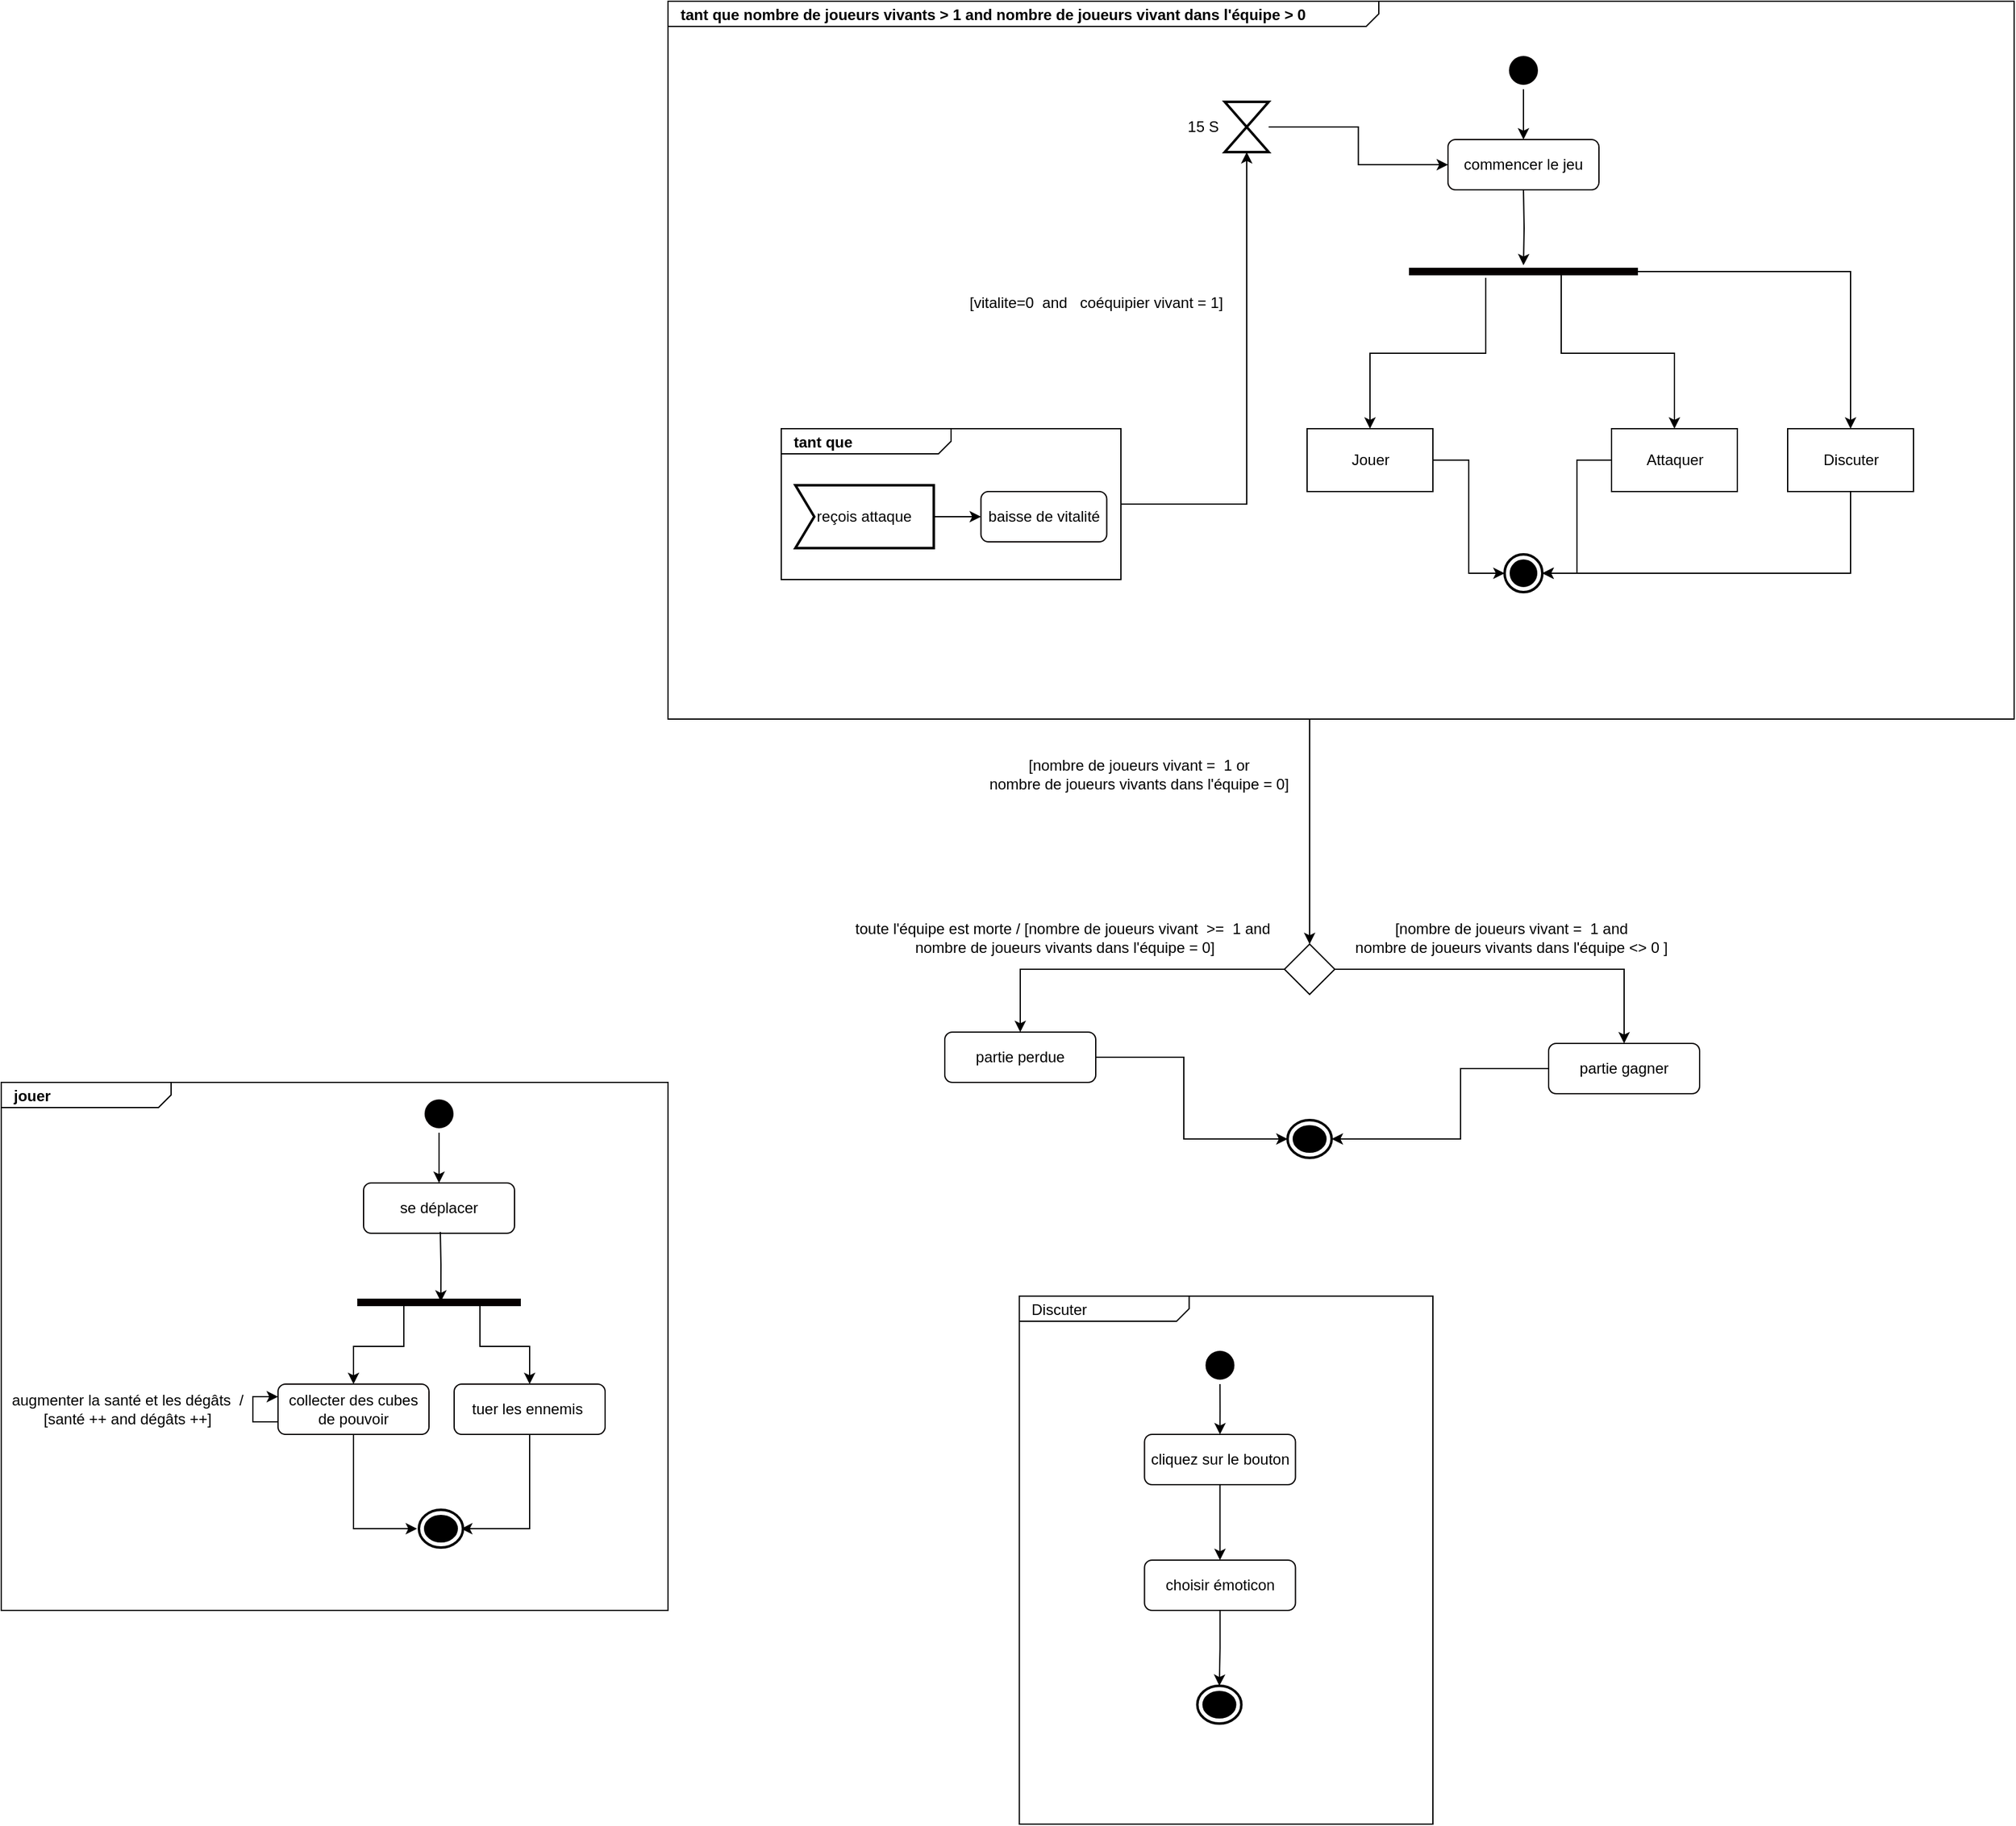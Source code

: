<mxfile version="16.1.2" type="device"><diagram id="SnETIpdaTg7gZXl9HcU2" name="Page-1"><mxGraphModel dx="3955" dy="1840" grid="1" gridSize="10" guides="1" tooltips="1" connect="1" arrows="1" fold="1" page="1" pageScale="1" pageWidth="827" pageHeight="1169" math="0" shadow="0"><root><mxCell id="0"/><mxCell id="1" parent="0"/><mxCell id="HeRPTqipB5hUjo-CESQm-43" style="edgeStyle=orthogonalEdgeStyle;rounded=0;orthogonalLoop=1;jettySize=auto;html=1;entryX=0.5;entryY=0;entryDx=0;entryDy=0;" parent="1" source="HeRPTqipB5hUjo-CESQm-49" target="HeRPTqipB5hUjo-CESQm-39" edge="1"><mxGeometry relative="1" as="geometry"><mxPoint x="762" y="810" as="sourcePoint"/><Array as="points"><mxPoint x="970" y="810"/></Array></mxGeometry></mxCell><mxCell id="HeRPTqipB5hUjo-CESQm-59" style="edgeStyle=orthogonalEdgeStyle;rounded=0;orthogonalLoop=1;jettySize=auto;html=1;entryX=1;entryY=0.5;entryDx=0;entryDy=0;entryPerimeter=0;" parent="1" source="HeRPTqipB5hUjo-CESQm-39" target="HeRPTqipB5hUjo-CESQm-40" edge="1"><mxGeometry relative="1" as="geometry"><Array as="points"><mxPoint x="840" y="889"/><mxPoint x="840" y="945"/></Array></mxGeometry></mxCell><mxCell id="HeRPTqipB5hUjo-CESQm-39" value="partie gagner" style="rounded=1;whiteSpace=wrap;html=1;strokeColor=#050000;" parent="1" vertex="1"><mxGeometry x="910" y="869" width="120" height="40" as="geometry"/></mxCell><mxCell id="HeRPTqipB5hUjo-CESQm-40" value="" style="html=1;shape=mxgraph.sysml.actFinal;strokeWidth=2;verticalLabelPosition=bottom;verticalAlignment=top;" parent="1" vertex="1"><mxGeometry x="702.5" y="930" width="35" height="30" as="geometry"/></mxCell><mxCell id="HeRPTqipB5hUjo-CESQm-44" value="[nombre de joueurs vivant =&amp;nbsp; 1 and&lt;br&gt;nombre de joueurs vivants dans l'équipe &amp;lt;&amp;gt; 0 ]" style="text;html=1;align=center;verticalAlign=middle;resizable=0;points=[];autosize=1;strokeColor=none;fillColor=none;" parent="1" vertex="1"><mxGeometry x="750" y="770" width="260" height="30" as="geometry"/></mxCell><mxCell id="HeRPTqipB5hUjo-CESQm-46" value="[nombre de joueurs vivant =&amp;nbsp; 1 or &lt;br&gt;nombre de joueurs vivants dans l'équipe = 0]" style="text;html=1;align=center;verticalAlign=middle;resizable=0;points=[];autosize=1;strokeColor=none;fillColor=none;" parent="1" vertex="1"><mxGeometry x="458.75" y="640" width="250" height="30" as="geometry"/></mxCell><mxCell id="3vpzyYbNYUWMc5JPfcPG-70" style="edgeStyle=orthogonalEdgeStyle;rounded=0;orthogonalLoop=1;jettySize=auto;html=1;exitX=0;exitY=0.5;exitDx=0;exitDy=0;" edge="1" parent="1" source="HeRPTqipB5hUjo-CESQm-49" target="3vpzyYbNYUWMc5JPfcPG-69"><mxGeometry relative="1" as="geometry"/></mxCell><mxCell id="HeRPTqipB5hUjo-CESQm-49" value="" style="rhombus;whiteSpace=wrap;html=1;" parent="1" vertex="1"><mxGeometry x="700" y="790" width="40" height="40" as="geometry"/></mxCell><mxCell id="3vpzyYbNYUWMc5JPfcPG-19" value="&lt;p style=&quot;margin: 0px ; margin-top: 4px ; margin-left: 10px ; text-align: left&quot;&gt;&lt;b&gt;jouer&lt;/b&gt;&lt;/p&gt;" style="html=1;shape=mxgraph.sysml.package;align=left;spacingLeft=5;verticalAlign=top;spacingTop=-3;labelX=135;html=1;overflow=fill;" vertex="1" parent="1"><mxGeometry x="-320" y="900" width="530" height="420" as="geometry"/></mxCell><mxCell id="3vpzyYbNYUWMc5JPfcPG-20" value="se déplacer" style="rounded=1;whiteSpace=wrap;html=1;strokeColor=#050000;" vertex="1" parent="1"><mxGeometry x="-32" y="980" width="120" height="40" as="geometry"/></mxCell><mxCell id="3vpzyYbNYUWMc5JPfcPG-21" style="edgeStyle=orthogonalEdgeStyle;rounded=0;orthogonalLoop=1;jettySize=auto;html=1;entryX=0.511;entryY=0.44;entryDx=0;entryDy=0;entryPerimeter=0;endArrow=classic;endFill=1;" edge="1" parent="1" target="3vpzyYbNYUWMc5JPfcPG-24"><mxGeometry relative="1" as="geometry"><mxPoint x="29" y="1019" as="sourcePoint"/></mxGeometry></mxCell><mxCell id="3vpzyYbNYUWMc5JPfcPG-22" style="edgeStyle=orthogonalEdgeStyle;rounded=0;orthogonalLoop=1;jettySize=auto;html=1;entryX=0.5;entryY=0;entryDx=0;entryDy=0;exitX=0.75;exitY=0.5;exitDx=0;exitDy=0;exitPerimeter=0;" edge="1" parent="1" source="3vpzyYbNYUWMc5JPfcPG-24" target="3vpzyYbNYUWMc5JPfcPG-28"><mxGeometry relative="1" as="geometry"><Array as="points"><mxPoint x="60" y="1110"/><mxPoint x="100" y="1110"/></Array></mxGeometry></mxCell><mxCell id="3vpzyYbNYUWMc5JPfcPG-23" style="edgeStyle=orthogonalEdgeStyle;rounded=0;orthogonalLoop=1;jettySize=auto;html=1;entryX=0.5;entryY=0;entryDx=0;entryDy=0;exitX=0.25;exitY=0.5;exitDx=0;exitDy=0;exitPerimeter=0;" edge="1" parent="1" source="3vpzyYbNYUWMc5JPfcPG-24" target="3vpzyYbNYUWMc5JPfcPG-26"><mxGeometry relative="1" as="geometry"><Array as="points"><mxPoint y="1075"/><mxPoint y="1110"/><mxPoint x="-40" y="1110"/></Array></mxGeometry></mxCell><mxCell id="3vpzyYbNYUWMc5JPfcPG-24" value="" style="shape=line;html=1;strokeWidth=6;strokeColor=#050000;" vertex="1" parent="1"><mxGeometry x="-37" y="1070" width="130" height="10" as="geometry"/></mxCell><mxCell id="3vpzyYbNYUWMc5JPfcPG-25" style="edgeStyle=orthogonalEdgeStyle;rounded=0;orthogonalLoop=1;jettySize=auto;html=1;entryX=0;entryY=0.5;entryDx=0;entryDy=0;entryPerimeter=0;" edge="1" parent="1" source="3vpzyYbNYUWMc5JPfcPG-26"><mxGeometry relative="1" as="geometry"><Array as="points"><mxPoint x="-40" y="1255"/></Array><mxPoint x="10.5" y="1255" as="targetPoint"/></mxGeometry></mxCell><mxCell id="3vpzyYbNYUWMc5JPfcPG-26" value="collecter des cubes de pouvoir&lt;br&gt;" style="rounded=1;whiteSpace=wrap;html=1;strokeColor=#050000;" vertex="1" parent="1"><mxGeometry x="-100" y="1140" width="120" height="40" as="geometry"/></mxCell><mxCell id="3vpzyYbNYUWMc5JPfcPG-27" style="edgeStyle=orthogonalEdgeStyle;rounded=0;orthogonalLoop=1;jettySize=auto;html=1;" edge="1" parent="1" source="3vpzyYbNYUWMc5JPfcPG-28"><mxGeometry relative="1" as="geometry"><Array as="points"><mxPoint x="100" y="1255"/></Array><mxPoint x="45.5" y="1255.048" as="targetPoint"/></mxGeometry></mxCell><mxCell id="3vpzyYbNYUWMc5JPfcPG-28" value="tuer les ennemis&amp;nbsp;" style="rounded=1;whiteSpace=wrap;html=1;strokeColor=#050000;" vertex="1" parent="1"><mxGeometry x="40" y="1140" width="120" height="40" as="geometry"/></mxCell><mxCell id="3vpzyYbNYUWMc5JPfcPG-29" style="edgeStyle=orthogonalEdgeStyle;rounded=0;orthogonalLoop=1;jettySize=auto;html=1;" edge="1" parent="1" source="3vpzyYbNYUWMc5JPfcPG-26"><mxGeometry relative="1" as="geometry"><mxPoint x="-100" y="1150" as="targetPoint"/><Array as="points"><mxPoint x="-120" y="1170"/><mxPoint x="-120" y="1150"/><mxPoint x="-100" y="1150"/></Array></mxGeometry></mxCell><mxCell id="3vpzyYbNYUWMc5JPfcPG-30" value="augmenter la santé et les dégâts&amp;nbsp; /&lt;br&gt;[santé ++ and dégâts ++]" style="text;html=1;align=center;verticalAlign=middle;resizable=0;points=[];autosize=1;strokeColor=none;fillColor=none;" vertex="1" parent="1"><mxGeometry x="-320" y="1145" width="200" height="30" as="geometry"/></mxCell><mxCell id="3vpzyYbNYUWMc5JPfcPG-31" value="" style="html=1;shape=mxgraph.sysml.actFinal;strokeWidth=2;verticalLabelPosition=bottom;verticalAlignment=top;" vertex="1" parent="1"><mxGeometry x="12" y="1240" width="35" height="30" as="geometry"/></mxCell><mxCell id="3vpzyYbNYUWMc5JPfcPG-32" style="edgeStyle=orthogonalEdgeStyle;rounded=0;orthogonalLoop=1;jettySize=auto;html=1;" edge="1" parent="1" source="3vpzyYbNYUWMc5JPfcPG-33"><mxGeometry relative="1" as="geometry"><mxPoint x="28.0" y="980" as="targetPoint"/></mxGeometry></mxCell><mxCell id="3vpzyYbNYUWMc5JPfcPG-33" value="" style="ellipse;html=1;shape=startState;fillColor=#000000;strokeColor=#050000;" vertex="1" parent="1"><mxGeometry x="13" y="910" width="30" height="30" as="geometry"/></mxCell><mxCell id="3vpzyYbNYUWMc5JPfcPG-78" style="edgeStyle=orthogonalEdgeStyle;rounded=0;orthogonalLoop=1;jettySize=auto;html=1;entryX=0.5;entryY=0;entryDx=0;entryDy=0;" edge="1" parent="1" source="3vpzyYbNYUWMc5JPfcPG-41" target="HeRPTqipB5hUjo-CESQm-49"><mxGeometry relative="1" as="geometry"><Array as="points"><mxPoint x="720" y="640"/><mxPoint x="720" y="640"/></Array></mxGeometry></mxCell><mxCell id="3vpzyYbNYUWMc5JPfcPG-41" value="&lt;p style=&quot;margin: 0px ; margin-top: 4px ; margin-left: 10px ; text-align: left&quot;&gt;&lt;b&gt;tant que nombre de joueurs vivants &amp;gt; 1 and nombre de joueurs vivant dans l'équipe &amp;gt; 0&lt;/b&gt;&lt;/p&gt;&lt;b&gt;&lt;br&gt;&lt;/b&gt;&lt;p style=&quot;margin: 0px ; margin-top: 4px ; margin-left: 10px ; text-align: left&quot;&gt;&lt;b&gt;&amp;nbsp;&lt;/b&gt;&lt;/p&gt;" style="html=1;shape=mxgraph.sysml.package;align=left;spacingLeft=5;verticalAlign=top;spacingTop=-3;labelX=565.78;html=1;overflow=fill;" vertex="1" parent="1"><mxGeometry x="210" y="40" width="1070" height="571" as="geometry"/></mxCell><mxCell id="3vpzyYbNYUWMc5JPfcPG-42" style="edgeStyle=orthogonalEdgeStyle;rounded=0;orthogonalLoop=1;jettySize=auto;html=1;" edge="1" parent="1" source="3vpzyYbNYUWMc5JPfcPG-43" target="3vpzyYbNYUWMc5JPfcPG-44"><mxGeometry relative="1" as="geometry"/></mxCell><mxCell id="3vpzyYbNYUWMc5JPfcPG-43" value="" style="ellipse;html=1;shape=startState;fillColor=#000000;strokeColor=#050000;" vertex="1" parent="1"><mxGeometry x="875" y="80" width="30" height="30" as="geometry"/></mxCell><mxCell id="3vpzyYbNYUWMc5JPfcPG-44" value="commencer le jeu" style="rounded=1;whiteSpace=wrap;html=1;strokeColor=#050000;" vertex="1" parent="1"><mxGeometry x="830" y="150" width="120" height="40" as="geometry"/></mxCell><mxCell id="3vpzyYbNYUWMc5JPfcPG-45" style="edgeStyle=orthogonalEdgeStyle;rounded=0;orthogonalLoop=1;jettySize=auto;html=1;exitX=0.659;exitY=0.56;exitDx=0;exitDy=0;exitPerimeter=0;entryX=0.5;entryY=0;entryDx=0;entryDy=0;" edge="1" parent="1" source="3vpzyYbNYUWMc5JPfcPG-47" target="3vpzyYbNYUWMc5JPfcPG-64"><mxGeometry relative="1" as="geometry"><Array as="points"><mxPoint x="920" y="256"/><mxPoint x="920" y="320"/><mxPoint x="1010" y="320"/></Array><mxPoint x="1027.048" y="380" as="targetPoint"/></mxGeometry></mxCell><mxCell id="3vpzyYbNYUWMc5JPfcPG-46" style="edgeStyle=orthogonalEdgeStyle;rounded=0;orthogonalLoop=1;jettySize=auto;html=1;entryX=0.5;entryY=0;entryDx=0;entryDy=0;" edge="1" parent="1" source="3vpzyYbNYUWMc5JPfcPG-47" target="3vpzyYbNYUWMc5JPfcPG-66"><mxGeometry relative="1" as="geometry"><Array as="points"><mxPoint x="860" y="320"/><mxPoint x="768" y="320"/></Array></mxGeometry></mxCell><mxCell id="3vpzyYbNYUWMc5JPfcPG-88" style="edgeStyle=orthogonalEdgeStyle;rounded=0;orthogonalLoop=1;jettySize=auto;html=1;entryX=0.5;entryY=0;entryDx=0;entryDy=0;" edge="1" parent="1" source="3vpzyYbNYUWMc5JPfcPG-47" target="3vpzyYbNYUWMc5JPfcPG-87"><mxGeometry relative="1" as="geometry"/></mxCell><mxCell id="3vpzyYbNYUWMc5JPfcPG-47" value="" style="shape=line;html=1;strokeWidth=6;strokeColor=#050000;" vertex="1" parent="1"><mxGeometry x="799" y="250" width="182" height="10" as="geometry"/></mxCell><mxCell id="3vpzyYbNYUWMc5JPfcPG-48" style="edgeStyle=orthogonalEdgeStyle;rounded=0;orthogonalLoop=1;jettySize=auto;html=1;" edge="1" parent="1" target="3vpzyYbNYUWMc5JPfcPG-47"><mxGeometry relative="1" as="geometry"><mxPoint x="890.0" y="190" as="sourcePoint"/></mxGeometry></mxCell><mxCell id="3vpzyYbNYUWMc5JPfcPG-49" style="edgeStyle=orthogonalEdgeStyle;rounded=0;orthogonalLoop=1;jettySize=auto;html=1;entryX=0.5;entryY=1;entryDx=0;entryDy=0;entryPerimeter=0;" edge="1" parent="1" source="3vpzyYbNYUWMc5JPfcPG-50" target="3vpzyYbNYUWMc5JPfcPG-52"><mxGeometry relative="1" as="geometry"><mxPoint x="650" y="440" as="targetPoint"/></mxGeometry></mxCell><mxCell id="3vpzyYbNYUWMc5JPfcPG-50" value="&lt;p style=&quot;margin: 0px ; margin-top: 4px ; margin-left: 10px ; text-align: left&quot;&gt;&lt;b&gt;tant que&lt;/b&gt;&lt;/p&gt;" style="html=1;shape=mxgraph.sysml.package;align=left;spacingLeft=5;verticalAlign=top;spacingTop=-3;labelX=135;html=1;overflow=fill;" vertex="1" parent="1"><mxGeometry x="300" y="380" width="270" height="120" as="geometry"/></mxCell><mxCell id="3vpzyYbNYUWMc5JPfcPG-74" style="edgeStyle=orthogonalEdgeStyle;rounded=0;orthogonalLoop=1;jettySize=auto;html=1;entryX=0;entryY=0.5;entryDx=0;entryDy=0;" edge="1" parent="1" source="3vpzyYbNYUWMc5JPfcPG-52" target="3vpzyYbNYUWMc5JPfcPG-44"><mxGeometry relative="1" as="geometry"/></mxCell><mxCell id="3vpzyYbNYUWMc5JPfcPG-52" value="" style="html=1;shape=mxgraph.sysml.timeEvent;strokeWidth=2;verticalLabelPosition=bottom;verticalAlignment=top;" vertex="1" parent="1"><mxGeometry x="652.5" y="120" width="35" height="40" as="geometry"/></mxCell><mxCell id="3vpzyYbNYUWMc5JPfcPG-53" value="[vitalite=0&amp;nbsp; and&amp;nbsp; &amp;nbsp;coéquipier vivant = 1]" style="text;html=1;align=center;verticalAlign=middle;resizable=0;points=[];autosize=1;strokeColor=none;fillColor=none;" vertex="1" parent="1"><mxGeometry x="440" y="270" width="220" height="20" as="geometry"/></mxCell><mxCell id="3vpzyYbNYUWMc5JPfcPG-54" style="edgeStyle=orthogonalEdgeStyle;rounded=0;orthogonalLoop=1;jettySize=auto;html=1;" edge="1" parent="1" source="3vpzyYbNYUWMc5JPfcPG-55" target="3vpzyYbNYUWMc5JPfcPG-56"><mxGeometry relative="1" as="geometry"/></mxCell><mxCell id="3vpzyYbNYUWMc5JPfcPG-55" value="reçois attaque" style="html=1;shape=mxgraph.sysml.accEvent;strokeWidth=2;whiteSpace=wrap;align=center;" vertex="1" parent="1"><mxGeometry x="311.25" y="425" width="110" height="50" as="geometry"/></mxCell><mxCell id="3vpzyYbNYUWMc5JPfcPG-56" value="baisse de vitalité" style="rounded=1;whiteSpace=wrap;html=1;strokeColor=#050000;" vertex="1" parent="1"><mxGeometry x="458.75" y="430" width="100" height="40" as="geometry"/></mxCell><mxCell id="3vpzyYbNYUWMc5JPfcPG-57" value="15 S" style="text;html=1;align=center;verticalAlign=middle;resizable=0;points=[];autosize=1;strokeColor=none;fillColor=none;" vertex="1" parent="1"><mxGeometry x="615" y="130" width="40" height="20" as="geometry"/></mxCell><mxCell id="3vpzyYbNYUWMc5JPfcPG-63" style="edgeStyle=orthogonalEdgeStyle;rounded=0;orthogonalLoop=1;jettySize=auto;html=1;entryX=1;entryY=0.5;entryDx=0;entryDy=0;entryPerimeter=0;" edge="1" parent="1" source="3vpzyYbNYUWMc5JPfcPG-64" target="3vpzyYbNYUWMc5JPfcPG-67"><mxGeometry relative="1" as="geometry"/></mxCell><mxCell id="3vpzyYbNYUWMc5JPfcPG-64" value="Attaquer" style="html=1;dashed=0;whitespace=wrap;" vertex="1" parent="1"><mxGeometry x="960" y="380" width="100" height="50" as="geometry"/></mxCell><mxCell id="3vpzyYbNYUWMc5JPfcPG-65" style="edgeStyle=orthogonalEdgeStyle;rounded=0;orthogonalLoop=1;jettySize=auto;html=1;entryX=0;entryY=0.5;entryDx=0;entryDy=0;entryPerimeter=0;" edge="1" parent="1" source="3vpzyYbNYUWMc5JPfcPG-66" target="3vpzyYbNYUWMc5JPfcPG-67"><mxGeometry relative="1" as="geometry"/></mxCell><mxCell id="3vpzyYbNYUWMc5JPfcPG-66" value="Jouer" style="html=1;dashed=0;whitespace=wrap;" vertex="1" parent="1"><mxGeometry x="718" y="380" width="100" height="50" as="geometry"/></mxCell><mxCell id="3vpzyYbNYUWMc5JPfcPG-67" value="" style="html=1;shape=mxgraph.sysml.actFinal;strokeWidth=2;verticalLabelPosition=bottom;verticalAlignment=top;" vertex="1" parent="1"><mxGeometry x="875" y="480" width="30" height="30" as="geometry"/></mxCell><mxCell id="3vpzyYbNYUWMc5JPfcPG-72" style="edgeStyle=orthogonalEdgeStyle;rounded=0;orthogonalLoop=1;jettySize=auto;html=1;" edge="1" parent="1" source="3vpzyYbNYUWMc5JPfcPG-69" target="HeRPTqipB5hUjo-CESQm-40"><mxGeometry relative="1" as="geometry"><Array as="points"><mxPoint x="620" y="880"/><mxPoint x="620" y="945"/></Array></mxGeometry></mxCell><mxCell id="3vpzyYbNYUWMc5JPfcPG-69" value="partie perdue" style="rounded=1;whiteSpace=wrap;html=1;strokeColor=#050000;" vertex="1" parent="1"><mxGeometry x="430" y="860" width="120" height="40" as="geometry"/></mxCell><mxCell id="3vpzyYbNYUWMc5JPfcPG-71" value="toute l'équipe est morte / [nombre de joueurs vivant&amp;nbsp; &amp;gt;=&amp;nbsp; 1 and&amp;nbsp;&lt;br&gt;nombre de joueurs vivants dans l'équipe = 0]" style="text;html=1;align=center;verticalAlign=middle;resizable=0;points=[];autosize=1;strokeColor=none;fillColor=none;" vertex="1" parent="1"><mxGeometry x="350" y="770" width="350" height="30" as="geometry"/></mxCell><mxCell id="3vpzyYbNYUWMc5JPfcPG-86" value="&lt;p style=&quot;margin: 0px ; margin-top: 4px ; margin-left: 10px ; text-align: left&quot;&gt;Discuter&lt;/p&gt;" style="html=1;shape=mxgraph.sysml.package;align=left;spacingLeft=5;verticalAlign=top;spacingTop=-3;labelX=135;html=1;overflow=fill;" vertex="1" parent="1"><mxGeometry x="489.25" y="1070" width="328.75" height="420" as="geometry"/></mxCell><mxCell id="3vpzyYbNYUWMc5JPfcPG-83" style="edgeStyle=orthogonalEdgeStyle;rounded=0;orthogonalLoop=1;jettySize=auto;html=1;entryX=0.5;entryY=0;entryDx=0;entryDy=0;" edge="1" parent="1" source="3vpzyYbNYUWMc5JPfcPG-79" target="3vpzyYbNYUWMc5JPfcPG-82"><mxGeometry relative="1" as="geometry"/></mxCell><mxCell id="3vpzyYbNYUWMc5JPfcPG-79" value="cliquez sur le bouton" style="rounded=1;whiteSpace=wrap;html=1;strokeColor=#050000;" vertex="1" parent="1"><mxGeometry x="588.75" y="1180" width="120" height="40" as="geometry"/></mxCell><mxCell id="3vpzyYbNYUWMc5JPfcPG-80" style="edgeStyle=orthogonalEdgeStyle;rounded=0;orthogonalLoop=1;jettySize=auto;html=1;" edge="1" parent="1" source="3vpzyYbNYUWMc5JPfcPG-81"><mxGeometry relative="1" as="geometry"><mxPoint x="648.75" y="1180" as="targetPoint"/></mxGeometry></mxCell><mxCell id="3vpzyYbNYUWMc5JPfcPG-81" value="" style="ellipse;html=1;shape=startState;fillColor=#000000;strokeColor=#050000;" vertex="1" parent="1"><mxGeometry x="633.75" y="1110" width="30" height="30" as="geometry"/></mxCell><mxCell id="3vpzyYbNYUWMc5JPfcPG-85" style="edgeStyle=orthogonalEdgeStyle;rounded=0;orthogonalLoop=1;jettySize=auto;html=1;entryX=0.5;entryY=0;entryDx=0;entryDy=0;entryPerimeter=0;" edge="1" parent="1" source="3vpzyYbNYUWMc5JPfcPG-82" target="3vpzyYbNYUWMc5JPfcPG-84"><mxGeometry relative="1" as="geometry"/></mxCell><mxCell id="3vpzyYbNYUWMc5JPfcPG-82" value="choisir émoticon" style="rounded=1;whiteSpace=wrap;html=1;strokeColor=#050000;" vertex="1" parent="1"><mxGeometry x="588.75" y="1280" width="120" height="40" as="geometry"/></mxCell><mxCell id="3vpzyYbNYUWMc5JPfcPG-84" value="" style="html=1;shape=mxgraph.sysml.actFinal;strokeWidth=2;verticalLabelPosition=bottom;verticalAlignment=top;" vertex="1" parent="1"><mxGeometry x="630.75" y="1380" width="35" height="30" as="geometry"/></mxCell><mxCell id="3vpzyYbNYUWMc5JPfcPG-89" style="edgeStyle=orthogonalEdgeStyle;rounded=0;orthogonalLoop=1;jettySize=auto;html=1;entryX=1;entryY=0.5;entryDx=0;entryDy=0;entryPerimeter=0;" edge="1" parent="1" source="3vpzyYbNYUWMc5JPfcPG-87" target="3vpzyYbNYUWMc5JPfcPG-67"><mxGeometry relative="1" as="geometry"><Array as="points"><mxPoint x="1150" y="495"/></Array></mxGeometry></mxCell><mxCell id="3vpzyYbNYUWMc5JPfcPG-87" value="Discuter" style="html=1;dashed=0;whitespace=wrap;" vertex="1" parent="1"><mxGeometry x="1100" y="380" width="100" height="50" as="geometry"/></mxCell></root></mxGraphModel></diagram></mxfile>